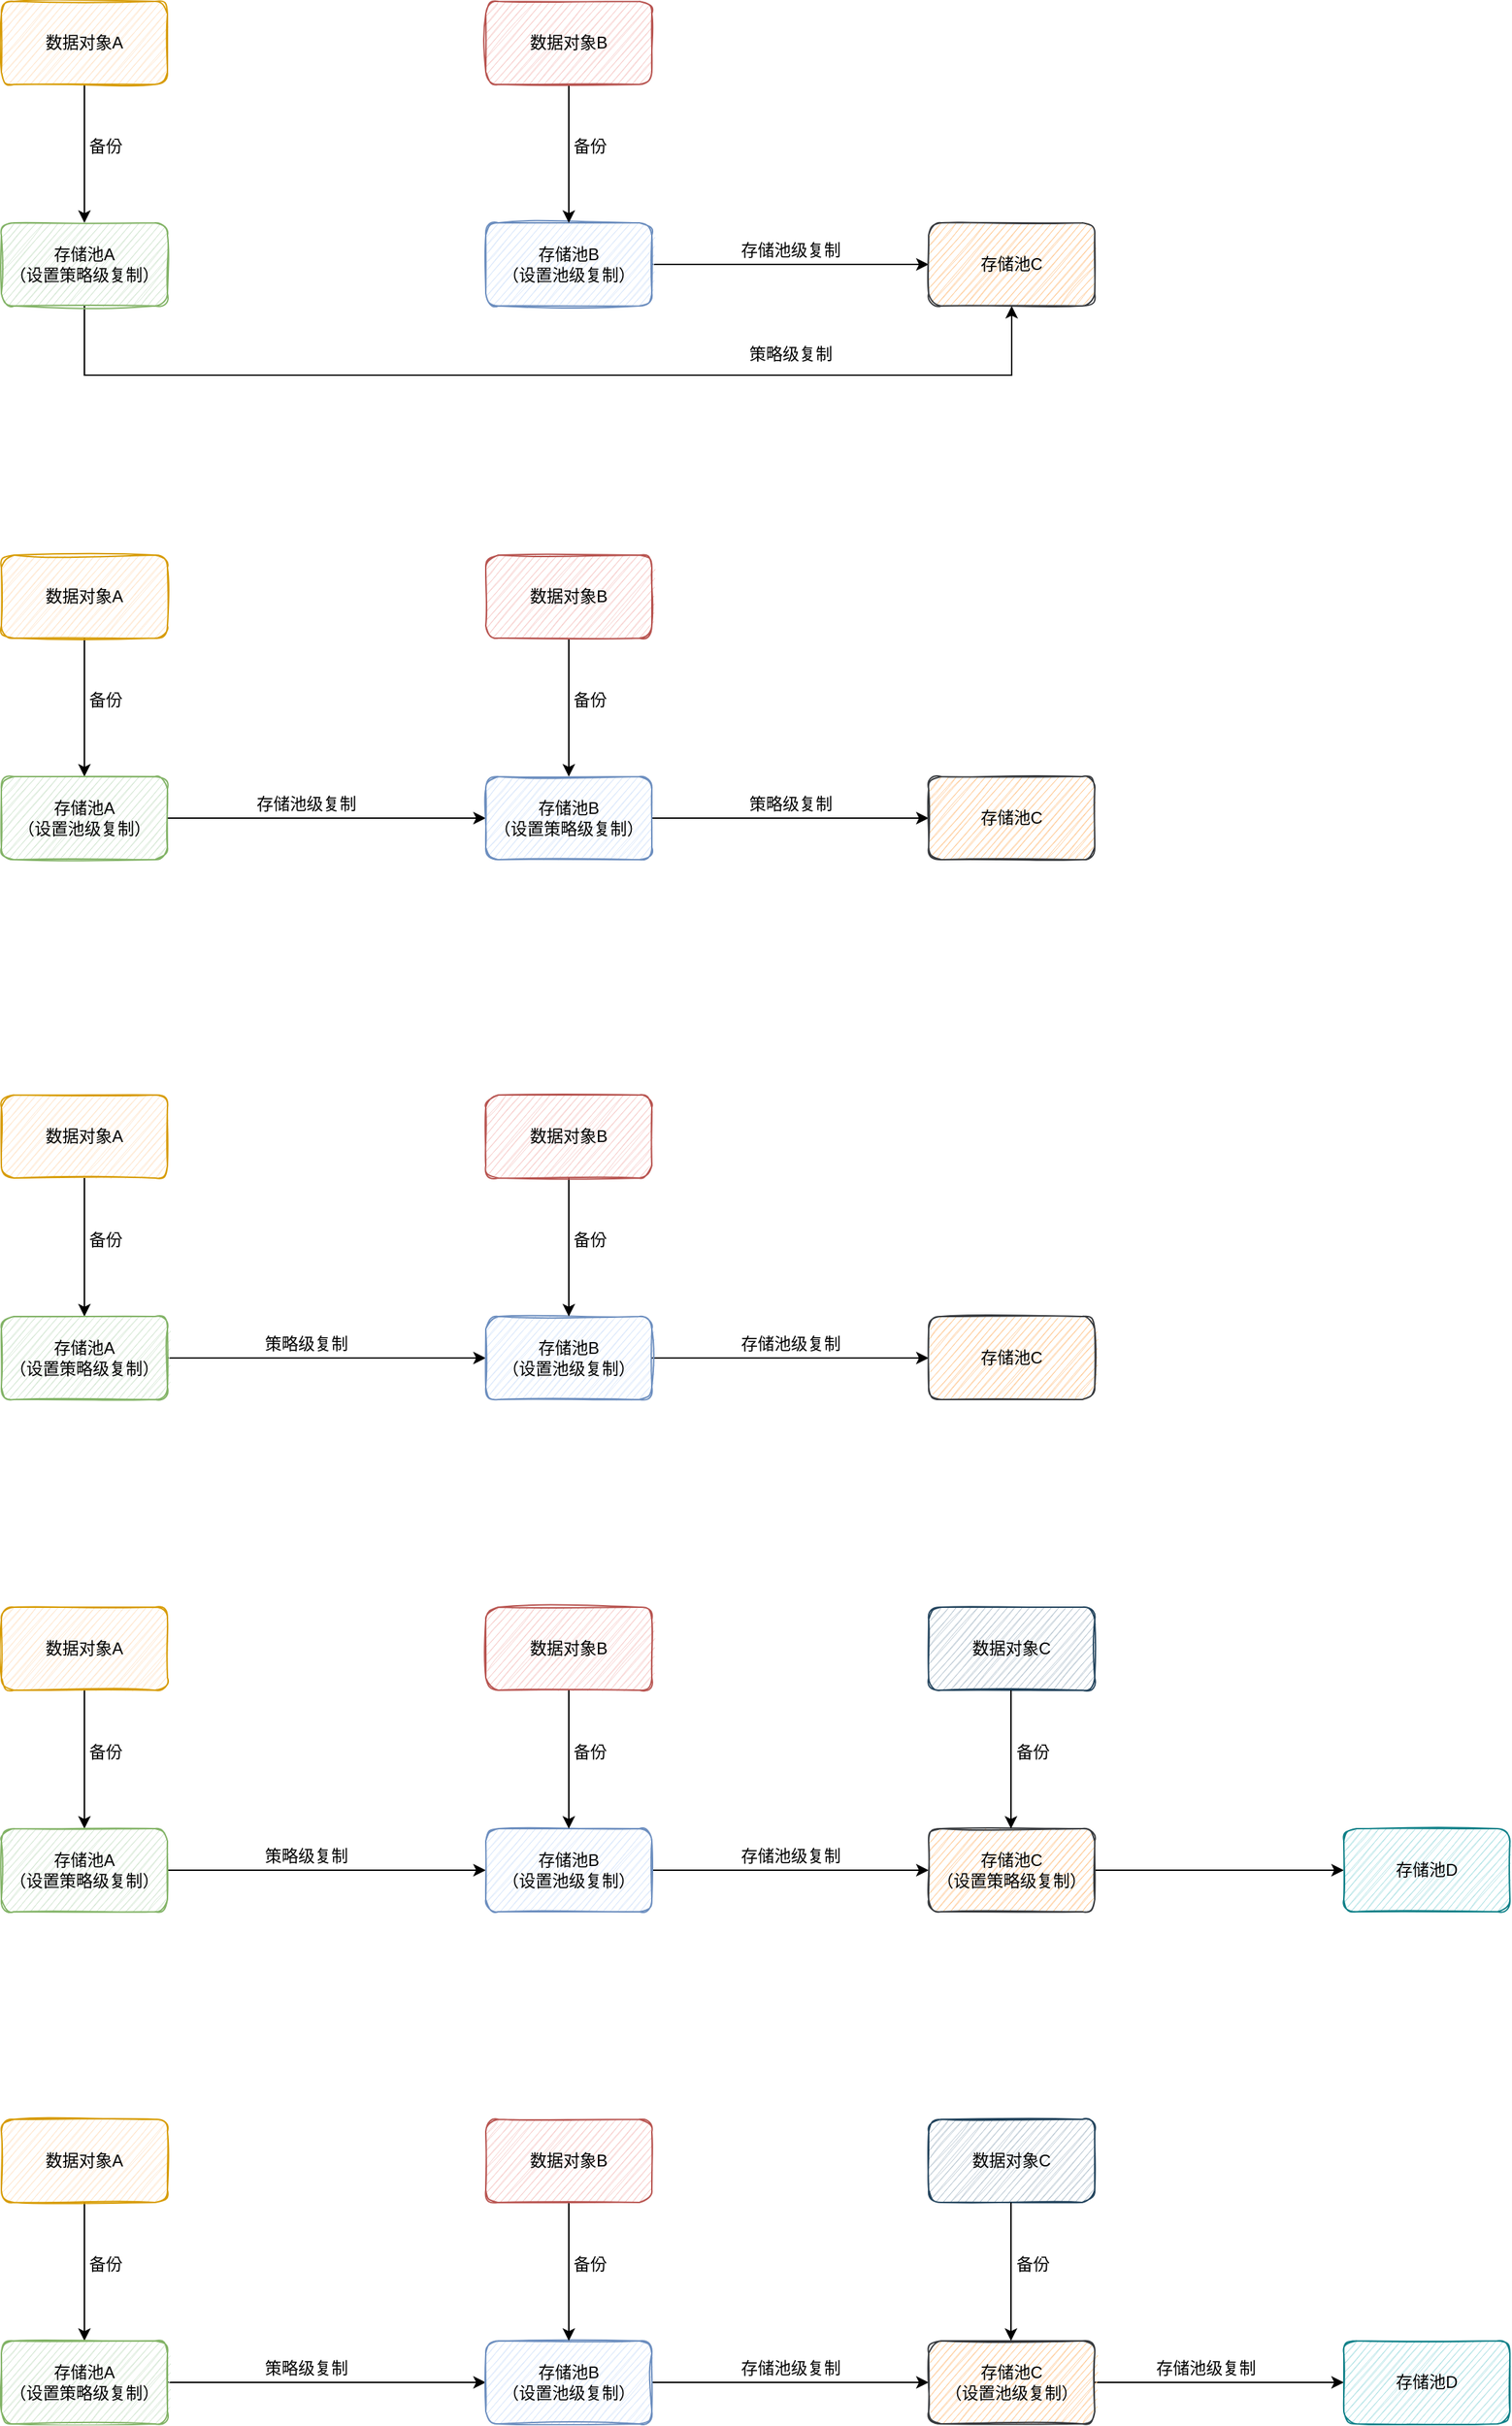 <mxfile version="20.2.2" type="github">
  <diagram id="WygUvt_7TBFnepqblgQ6" name="第 1 页">
    <mxGraphModel dx="1550" dy="2039" grid="1" gridSize="10" guides="1" tooltips="1" connect="1" arrows="1" fold="1" page="1" pageScale="1" pageWidth="827" pageHeight="1169" math="0" shadow="0">
      <root>
        <mxCell id="0" />
        <mxCell id="1" parent="0" />
        <mxCell id="NKLrm3bsePy-a2xdgCVw-3" value="" style="edgeStyle=orthogonalEdgeStyle;rounded=0;orthogonalLoop=1;jettySize=auto;html=1;" parent="1" source="NKLrm3bsePy-a2xdgCVw-1" target="NKLrm3bsePy-a2xdgCVw-2" edge="1">
          <mxGeometry relative="1" as="geometry" />
        </mxCell>
        <mxCell id="NKLrm3bsePy-a2xdgCVw-1" value="数据对象A" style="rounded=1;whiteSpace=wrap;html=1;fillColor=#ffe6cc;strokeColor=#d79b00;glass=0;sketch=1;" parent="1" vertex="1">
          <mxGeometry x="300" y="290" width="120" height="60" as="geometry" />
        </mxCell>
        <mxCell id="NKLrm3bsePy-a2xdgCVw-5" value="" style="edgeStyle=orthogonalEdgeStyle;rounded=0;orthogonalLoop=1;jettySize=auto;html=1;" parent="1" source="NKLrm3bsePy-a2xdgCVw-2" target="NKLrm3bsePy-a2xdgCVw-4" edge="1">
          <mxGeometry relative="1" as="geometry" />
        </mxCell>
        <mxCell id="NKLrm3bsePy-a2xdgCVw-2" value="存储池A&lt;br&gt;（设置策略级复制）" style="rounded=1;whiteSpace=wrap;html=1;fillColor=#d5e8d4;strokeColor=#82b366;glass=0;sketch=1;" parent="1" vertex="1">
          <mxGeometry x="300" y="450" width="120" height="60" as="geometry" />
        </mxCell>
        <mxCell id="NKLrm3bsePy-a2xdgCVw-12" value="" style="edgeStyle=orthogonalEdgeStyle;rounded=0;orthogonalLoop=1;jettySize=auto;html=1;" parent="1" source="NKLrm3bsePy-a2xdgCVw-4" target="NKLrm3bsePy-a2xdgCVw-11" edge="1">
          <mxGeometry relative="1" as="geometry" />
        </mxCell>
        <mxCell id="NKLrm3bsePy-a2xdgCVw-4" value="存储池B&lt;br&gt;（设置池级复制）" style="rounded=1;whiteSpace=wrap;html=1;fillColor=#dae8fc;strokeColor=#6c8ebf;glass=0;sketch=1;" parent="1" vertex="1">
          <mxGeometry x="650" y="450" width="120" height="60" as="geometry" />
        </mxCell>
        <mxCell id="NKLrm3bsePy-a2xdgCVw-6" value="策略级复制" style="text;html=1;align=center;verticalAlign=middle;resizable=0;points=[];autosize=1;strokeColor=none;fillColor=none;" parent="1" vertex="1">
          <mxGeometry x="480" y="455" width="80" height="30" as="geometry" />
        </mxCell>
        <mxCell id="NKLrm3bsePy-a2xdgCVw-8" value="" style="edgeStyle=orthogonalEdgeStyle;rounded=0;orthogonalLoop=1;jettySize=auto;html=1;" parent="1" source="NKLrm3bsePy-a2xdgCVw-7" target="NKLrm3bsePy-a2xdgCVw-4" edge="1">
          <mxGeometry relative="1" as="geometry" />
        </mxCell>
        <mxCell id="NKLrm3bsePy-a2xdgCVw-7" value="数据对象B" style="rounded=1;whiteSpace=wrap;html=1;fillColor=#f8cecc;strokeColor=#b85450;glass=0;sketch=1;" parent="1" vertex="1">
          <mxGeometry x="650" y="290" width="120" height="60" as="geometry" />
        </mxCell>
        <mxCell id="NKLrm3bsePy-a2xdgCVw-9" value="备份" style="text;html=1;align=center;verticalAlign=middle;resizable=0;points=[];autosize=1;strokeColor=none;fillColor=none;" parent="1" vertex="1">
          <mxGeometry x="350" y="380" width="50" height="30" as="geometry" />
        </mxCell>
        <mxCell id="NKLrm3bsePy-a2xdgCVw-10" value="备份" style="text;html=1;align=center;verticalAlign=middle;resizable=0;points=[];autosize=1;strokeColor=none;fillColor=none;" parent="1" vertex="1">
          <mxGeometry x="700" y="380" width="50" height="30" as="geometry" />
        </mxCell>
        <mxCell id="NKLrm3bsePy-a2xdgCVw-11" value="存储池C" style="rounded=1;whiteSpace=wrap;html=1;fillColor=#ffcc99;strokeColor=#36393d;glass=0;sketch=1;" parent="1" vertex="1">
          <mxGeometry x="970" y="450" width="120" height="60" as="geometry" />
        </mxCell>
        <mxCell id="NKLrm3bsePy-a2xdgCVw-13" value="存储池级复制" style="text;html=1;align=center;verticalAlign=middle;resizable=0;points=[];autosize=1;strokeColor=none;fillColor=none;" parent="1" vertex="1">
          <mxGeometry x="820" y="455" width="100" height="30" as="geometry" />
        </mxCell>
        <mxCell id="y6izujd-BnKyKJJSsD-p-2" value="" style="edgeStyle=orthogonalEdgeStyle;rounded=0;orthogonalLoop=1;jettySize=auto;html=1;" edge="1" parent="1" source="y6izujd-BnKyKJJSsD-p-3" target="y6izujd-BnKyKJJSsD-p-5">
          <mxGeometry relative="1" as="geometry" />
        </mxCell>
        <mxCell id="y6izujd-BnKyKJJSsD-p-3" value="数据对象A" style="rounded=1;whiteSpace=wrap;html=1;fillColor=#ffe6cc;strokeColor=#d79b00;glass=0;sketch=1;" vertex="1" parent="1">
          <mxGeometry x="300" y="660" width="120" height="60" as="geometry" />
        </mxCell>
        <mxCell id="y6izujd-BnKyKJJSsD-p-4" value="" style="edgeStyle=orthogonalEdgeStyle;rounded=0;orthogonalLoop=1;jettySize=auto;html=1;" edge="1" parent="1" source="y6izujd-BnKyKJJSsD-p-5" target="y6izujd-BnKyKJJSsD-p-7">
          <mxGeometry relative="1" as="geometry" />
        </mxCell>
        <mxCell id="y6izujd-BnKyKJJSsD-p-5" value="存储池A&lt;br&gt;（设置策略级复制）" style="rounded=1;whiteSpace=wrap;html=1;fillColor=#d5e8d4;strokeColor=#82b366;glass=0;sketch=1;" vertex="1" parent="1">
          <mxGeometry x="300" y="820" width="120" height="60" as="geometry" />
        </mxCell>
        <mxCell id="y6izujd-BnKyKJJSsD-p-6" value="" style="edgeStyle=orthogonalEdgeStyle;rounded=0;orthogonalLoop=1;jettySize=auto;html=1;" edge="1" parent="1" source="y6izujd-BnKyKJJSsD-p-7" target="y6izujd-BnKyKJJSsD-p-13">
          <mxGeometry relative="1" as="geometry" />
        </mxCell>
        <mxCell id="y6izujd-BnKyKJJSsD-p-7" value="存储池B&lt;br&gt;（设置池级复制）" style="rounded=1;whiteSpace=wrap;html=1;fillColor=#dae8fc;strokeColor=#6c8ebf;glass=0;sketch=1;" vertex="1" parent="1">
          <mxGeometry x="650" y="820" width="120" height="60" as="geometry" />
        </mxCell>
        <mxCell id="y6izujd-BnKyKJJSsD-p-8" value="策略级复制" style="text;html=1;align=center;verticalAlign=middle;resizable=0;points=[];autosize=1;strokeColor=none;fillColor=none;" vertex="1" parent="1">
          <mxGeometry x="480" y="825" width="80" height="30" as="geometry" />
        </mxCell>
        <mxCell id="y6izujd-BnKyKJJSsD-p-9" value="" style="edgeStyle=orthogonalEdgeStyle;rounded=0;orthogonalLoop=1;jettySize=auto;html=1;" edge="1" parent="1" source="y6izujd-BnKyKJJSsD-p-10" target="y6izujd-BnKyKJJSsD-p-7">
          <mxGeometry relative="1" as="geometry" />
        </mxCell>
        <mxCell id="y6izujd-BnKyKJJSsD-p-10" value="数据对象B" style="rounded=1;whiteSpace=wrap;html=1;fillColor=#f8cecc;strokeColor=#b85450;glass=0;sketch=1;" vertex="1" parent="1">
          <mxGeometry x="650" y="660" width="120" height="60" as="geometry" />
        </mxCell>
        <mxCell id="y6izujd-BnKyKJJSsD-p-11" value="备份" style="text;html=1;align=center;verticalAlign=middle;resizable=0;points=[];autosize=1;strokeColor=none;fillColor=none;" vertex="1" parent="1">
          <mxGeometry x="350" y="750" width="50" height="30" as="geometry" />
        </mxCell>
        <mxCell id="y6izujd-BnKyKJJSsD-p-12" value="备份" style="text;html=1;align=center;verticalAlign=middle;resizable=0;points=[];autosize=1;strokeColor=none;fillColor=none;" vertex="1" parent="1">
          <mxGeometry x="700" y="750" width="50" height="30" as="geometry" />
        </mxCell>
        <mxCell id="y6izujd-BnKyKJJSsD-p-16" value="" style="edgeStyle=orthogonalEdgeStyle;rounded=0;orthogonalLoop=1;jettySize=auto;html=1;" edge="1" parent="1" source="y6izujd-BnKyKJJSsD-p-13" target="y6izujd-BnKyKJJSsD-p-15">
          <mxGeometry relative="1" as="geometry" />
        </mxCell>
        <mxCell id="y6izujd-BnKyKJJSsD-p-13" value="存储池C&lt;br&gt;（设置策略级复制）" style="rounded=1;whiteSpace=wrap;html=1;fillColor=#ffcc99;strokeColor=#36393d;glass=0;sketch=1;" vertex="1" parent="1">
          <mxGeometry x="970" y="820" width="120" height="60" as="geometry" />
        </mxCell>
        <mxCell id="y6izujd-BnKyKJJSsD-p-14" value="存储池级复制" style="text;html=1;align=center;verticalAlign=middle;resizable=0;points=[];autosize=1;strokeColor=none;fillColor=none;" vertex="1" parent="1">
          <mxGeometry x="820" y="825" width="100" height="30" as="geometry" />
        </mxCell>
        <mxCell id="y6izujd-BnKyKJJSsD-p-15" value="存储池D" style="rounded=1;whiteSpace=wrap;html=1;fillColor=#b0e3e6;strokeColor=#0e8088;glass=0;sketch=1;" vertex="1" parent="1">
          <mxGeometry x="1270" y="820" width="120" height="60" as="geometry" />
        </mxCell>
        <mxCell id="y6izujd-BnKyKJJSsD-p-17" value="" style="edgeStyle=orthogonalEdgeStyle;rounded=0;orthogonalLoop=1;jettySize=auto;html=1;" edge="1" parent="1" source="y6izujd-BnKyKJJSsD-p-18" target="y6izujd-BnKyKJJSsD-p-20">
          <mxGeometry relative="1" as="geometry" />
        </mxCell>
        <mxCell id="y6izujd-BnKyKJJSsD-p-18" value="数据对象A" style="rounded=1;whiteSpace=wrap;html=1;fillColor=#ffe6cc;strokeColor=#d79b00;glass=0;sketch=1;" vertex="1" parent="1">
          <mxGeometry x="300" y="1030" width="120" height="60" as="geometry" />
        </mxCell>
        <mxCell id="y6izujd-BnKyKJJSsD-p-19" value="" style="edgeStyle=orthogonalEdgeStyle;rounded=0;orthogonalLoop=1;jettySize=auto;html=1;" edge="1" parent="1" source="y6izujd-BnKyKJJSsD-p-20" target="y6izujd-BnKyKJJSsD-p-22">
          <mxGeometry relative="1" as="geometry" />
        </mxCell>
        <mxCell id="y6izujd-BnKyKJJSsD-p-20" value="存储池A&lt;br&gt;（设置策略级复制）" style="rounded=1;whiteSpace=wrap;html=1;fillColor=#d5e8d4;strokeColor=#82b366;glass=0;sketch=1;" vertex="1" parent="1">
          <mxGeometry x="300" y="1190" width="120" height="60" as="geometry" />
        </mxCell>
        <mxCell id="y6izujd-BnKyKJJSsD-p-21" value="" style="edgeStyle=orthogonalEdgeStyle;rounded=0;orthogonalLoop=1;jettySize=auto;html=1;" edge="1" parent="1" source="y6izujd-BnKyKJJSsD-p-22" target="y6izujd-BnKyKJJSsD-p-29">
          <mxGeometry relative="1" as="geometry" />
        </mxCell>
        <mxCell id="y6izujd-BnKyKJJSsD-p-22" value="存储池B&lt;br&gt;（设置池级复制）" style="rounded=1;whiteSpace=wrap;html=1;fillColor=#dae8fc;strokeColor=#6c8ebf;glass=0;sketch=1;" vertex="1" parent="1">
          <mxGeometry x="650" y="1190" width="120" height="60" as="geometry" />
        </mxCell>
        <mxCell id="y6izujd-BnKyKJJSsD-p-23" value="策略级复制" style="text;html=1;align=center;verticalAlign=middle;resizable=0;points=[];autosize=1;strokeColor=none;fillColor=none;" vertex="1" parent="1">
          <mxGeometry x="480" y="1195" width="80" height="30" as="geometry" />
        </mxCell>
        <mxCell id="y6izujd-BnKyKJJSsD-p-24" value="" style="edgeStyle=orthogonalEdgeStyle;rounded=0;orthogonalLoop=1;jettySize=auto;html=1;" edge="1" parent="1" source="y6izujd-BnKyKJJSsD-p-25" target="y6izujd-BnKyKJJSsD-p-22">
          <mxGeometry relative="1" as="geometry" />
        </mxCell>
        <mxCell id="y6izujd-BnKyKJJSsD-p-25" value="数据对象B" style="rounded=1;whiteSpace=wrap;html=1;fillColor=#f8cecc;strokeColor=#b85450;glass=0;sketch=1;" vertex="1" parent="1">
          <mxGeometry x="650" y="1030" width="120" height="60" as="geometry" />
        </mxCell>
        <mxCell id="y6izujd-BnKyKJJSsD-p-26" value="备份" style="text;html=1;align=center;verticalAlign=middle;resizable=0;points=[];autosize=1;strokeColor=none;fillColor=none;" vertex="1" parent="1">
          <mxGeometry x="350" y="1120" width="50" height="30" as="geometry" />
        </mxCell>
        <mxCell id="y6izujd-BnKyKJJSsD-p-27" value="备份" style="text;html=1;align=center;verticalAlign=middle;resizable=0;points=[];autosize=1;strokeColor=none;fillColor=none;" vertex="1" parent="1">
          <mxGeometry x="700" y="1120" width="50" height="30" as="geometry" />
        </mxCell>
        <mxCell id="y6izujd-BnKyKJJSsD-p-28" value="" style="edgeStyle=orthogonalEdgeStyle;rounded=0;orthogonalLoop=1;jettySize=auto;html=1;" edge="1" parent="1" source="y6izujd-BnKyKJJSsD-p-29" target="y6izujd-BnKyKJJSsD-p-31">
          <mxGeometry relative="1" as="geometry" />
        </mxCell>
        <mxCell id="y6izujd-BnKyKJJSsD-p-29" value="存储池C&lt;br&gt;（设置池级复制）" style="rounded=1;whiteSpace=wrap;html=1;fillColor=#ffcc99;strokeColor=#36393d;glass=0;sketch=1;" vertex="1" parent="1">
          <mxGeometry x="970" y="1190" width="120" height="60" as="geometry" />
        </mxCell>
        <mxCell id="y6izujd-BnKyKJJSsD-p-30" value="存储池级复制" style="text;html=1;align=center;verticalAlign=middle;resizable=0;points=[];autosize=1;strokeColor=none;fillColor=none;" vertex="1" parent="1">
          <mxGeometry x="820" y="1195" width="100" height="30" as="geometry" />
        </mxCell>
        <mxCell id="y6izujd-BnKyKJJSsD-p-31" value="存储池D" style="rounded=1;whiteSpace=wrap;html=1;fillColor=#b0e3e6;strokeColor=#0e8088;glass=0;sketch=1;" vertex="1" parent="1">
          <mxGeometry x="1270" y="1190" width="120" height="60" as="geometry" />
        </mxCell>
        <mxCell id="y6izujd-BnKyKJJSsD-p-32" value="存储池级复制" style="text;html=1;align=center;verticalAlign=middle;resizable=0;points=[];autosize=1;strokeColor=none;fillColor=none;" vertex="1" parent="1">
          <mxGeometry x="1120" y="1195" width="100" height="30" as="geometry" />
        </mxCell>
        <mxCell id="y6izujd-BnKyKJJSsD-p-33" value="" style="edgeStyle=orthogonalEdgeStyle;rounded=0;orthogonalLoop=1;jettySize=auto;html=1;" edge="1" parent="1" source="y6izujd-BnKyKJJSsD-p-34" target="y6izujd-BnKyKJJSsD-p-36">
          <mxGeometry relative="1" as="geometry" />
        </mxCell>
        <mxCell id="y6izujd-BnKyKJJSsD-p-34" value="数据对象A" style="rounded=1;whiteSpace=wrap;html=1;fillColor=#ffe6cc;strokeColor=#d79b00;glass=0;sketch=1;" vertex="1" parent="1">
          <mxGeometry x="300" y="-500" width="120" height="60" as="geometry" />
        </mxCell>
        <mxCell id="y6izujd-BnKyKJJSsD-p-35" value="" style="edgeStyle=orthogonalEdgeStyle;rounded=0;orthogonalLoop=1;jettySize=auto;html=1;entryX=0.5;entryY=1;entryDx=0;entryDy=0;" edge="1" parent="1" source="y6izujd-BnKyKJJSsD-p-36" target="y6izujd-BnKyKJJSsD-p-44">
          <mxGeometry relative="1" as="geometry">
            <mxPoint x="1050" y="-160" as="targetPoint" />
            <Array as="points">
              <mxPoint x="360" y="-230" />
              <mxPoint x="1030" y="-230" />
            </Array>
          </mxGeometry>
        </mxCell>
        <mxCell id="y6izujd-BnKyKJJSsD-p-36" value="存储池A&lt;br&gt;（设置策略级复制）" style="rounded=1;whiteSpace=wrap;html=1;fillColor=#d5e8d4;strokeColor=#82b366;glass=0;sketch=1;" vertex="1" parent="1">
          <mxGeometry x="300" y="-340" width="120" height="60" as="geometry" />
        </mxCell>
        <mxCell id="y6izujd-BnKyKJJSsD-p-37" value="" style="edgeStyle=orthogonalEdgeStyle;rounded=0;orthogonalLoop=1;jettySize=auto;html=1;" edge="1" parent="1" source="y6izujd-BnKyKJJSsD-p-38" target="y6izujd-BnKyKJJSsD-p-44">
          <mxGeometry relative="1" as="geometry" />
        </mxCell>
        <mxCell id="y6izujd-BnKyKJJSsD-p-38" value="存储池B&lt;br&gt;（设置池级复制）" style="rounded=1;whiteSpace=wrap;html=1;fillColor=#dae8fc;strokeColor=#6c8ebf;glass=0;sketch=1;" vertex="1" parent="1">
          <mxGeometry x="650" y="-340" width="120" height="60" as="geometry" />
        </mxCell>
        <mxCell id="y6izujd-BnKyKJJSsD-p-39" value="策略级复制" style="text;html=1;align=center;verticalAlign=middle;resizable=0;points=[];autosize=1;strokeColor=none;fillColor=none;" vertex="1" parent="1">
          <mxGeometry x="830" y="-260" width="80" height="30" as="geometry" />
        </mxCell>
        <mxCell id="y6izujd-BnKyKJJSsD-p-40" value="" style="edgeStyle=orthogonalEdgeStyle;rounded=0;orthogonalLoop=1;jettySize=auto;html=1;" edge="1" parent="1" source="y6izujd-BnKyKJJSsD-p-41" target="y6izujd-BnKyKJJSsD-p-38">
          <mxGeometry relative="1" as="geometry" />
        </mxCell>
        <mxCell id="y6izujd-BnKyKJJSsD-p-41" value="数据对象B" style="rounded=1;whiteSpace=wrap;html=1;fillColor=#f8cecc;strokeColor=#b85450;glass=0;sketch=1;" vertex="1" parent="1">
          <mxGeometry x="650" y="-500" width="120" height="60" as="geometry" />
        </mxCell>
        <mxCell id="y6izujd-BnKyKJJSsD-p-42" value="备份" style="text;html=1;align=center;verticalAlign=middle;resizable=0;points=[];autosize=1;strokeColor=none;fillColor=none;" vertex="1" parent="1">
          <mxGeometry x="350" y="-410" width="50" height="30" as="geometry" />
        </mxCell>
        <mxCell id="y6izujd-BnKyKJJSsD-p-43" value="备份" style="text;html=1;align=center;verticalAlign=middle;resizable=0;points=[];autosize=1;strokeColor=none;fillColor=none;" vertex="1" parent="1">
          <mxGeometry x="700" y="-410" width="50" height="30" as="geometry" />
        </mxCell>
        <mxCell id="y6izujd-BnKyKJJSsD-p-44" value="存储池C" style="rounded=1;whiteSpace=wrap;html=1;fillColor=#ffcc99;strokeColor=#36393d;glass=0;sketch=1;" vertex="1" parent="1">
          <mxGeometry x="970" y="-340" width="120" height="60" as="geometry" />
        </mxCell>
        <mxCell id="y6izujd-BnKyKJJSsD-p-45" value="存储池级复制" style="text;html=1;align=center;verticalAlign=middle;resizable=0;points=[];autosize=1;strokeColor=none;fillColor=none;" vertex="1" parent="1">
          <mxGeometry x="820" y="-335" width="100" height="30" as="geometry" />
        </mxCell>
        <mxCell id="y6izujd-BnKyKJJSsD-p-59" value="" style="edgeStyle=orthogonalEdgeStyle;rounded=0;orthogonalLoop=1;jettySize=auto;html=1;" edge="1" parent="1" source="y6izujd-BnKyKJJSsD-p-60" target="y6izujd-BnKyKJJSsD-p-62">
          <mxGeometry relative="1" as="geometry" />
        </mxCell>
        <mxCell id="y6izujd-BnKyKJJSsD-p-60" value="数据对象A" style="rounded=1;whiteSpace=wrap;html=1;fillColor=#ffe6cc;strokeColor=#d79b00;glass=0;sketch=1;" vertex="1" parent="1">
          <mxGeometry x="300" y="-100" width="120" height="60" as="geometry" />
        </mxCell>
        <mxCell id="y6izujd-BnKyKJJSsD-p-61" value="" style="edgeStyle=orthogonalEdgeStyle;rounded=0;orthogonalLoop=1;jettySize=auto;html=1;" edge="1" parent="1" source="y6izujd-BnKyKJJSsD-p-62" target="y6izujd-BnKyKJJSsD-p-64">
          <mxGeometry relative="1" as="geometry" />
        </mxCell>
        <mxCell id="y6izujd-BnKyKJJSsD-p-62" value="存储池A&lt;br&gt;（设置池级复制）" style="rounded=1;whiteSpace=wrap;html=1;fillColor=#d5e8d4;strokeColor=#82b366;glass=0;sketch=1;" vertex="1" parent="1">
          <mxGeometry x="300" y="60" width="120" height="60" as="geometry" />
        </mxCell>
        <mxCell id="y6izujd-BnKyKJJSsD-p-63" value="" style="edgeStyle=orthogonalEdgeStyle;rounded=0;orthogonalLoop=1;jettySize=auto;html=1;" edge="1" parent="1" source="y6izujd-BnKyKJJSsD-p-64" target="y6izujd-BnKyKJJSsD-p-70">
          <mxGeometry relative="1" as="geometry" />
        </mxCell>
        <mxCell id="y6izujd-BnKyKJJSsD-p-64" value="存储池B&lt;br&gt;（设置策略级复制）" style="rounded=1;whiteSpace=wrap;html=1;fillColor=#dae8fc;strokeColor=#6c8ebf;glass=0;sketch=1;" vertex="1" parent="1">
          <mxGeometry x="650" y="60" width="120" height="60" as="geometry" />
        </mxCell>
        <mxCell id="y6izujd-BnKyKJJSsD-p-65" value="存储池级复制" style="text;html=1;align=center;verticalAlign=middle;resizable=0;points=[];autosize=1;strokeColor=none;fillColor=none;" vertex="1" parent="1">
          <mxGeometry x="470" y="65" width="100" height="30" as="geometry" />
        </mxCell>
        <mxCell id="y6izujd-BnKyKJJSsD-p-66" value="" style="edgeStyle=orthogonalEdgeStyle;rounded=0;orthogonalLoop=1;jettySize=auto;html=1;" edge="1" parent="1" source="y6izujd-BnKyKJJSsD-p-67" target="y6izujd-BnKyKJJSsD-p-64">
          <mxGeometry relative="1" as="geometry" />
        </mxCell>
        <mxCell id="y6izujd-BnKyKJJSsD-p-67" value="数据对象B" style="rounded=1;whiteSpace=wrap;html=1;fillColor=#f8cecc;strokeColor=#b85450;glass=0;sketch=1;" vertex="1" parent="1">
          <mxGeometry x="650" y="-100" width="120" height="60" as="geometry" />
        </mxCell>
        <mxCell id="y6izujd-BnKyKJJSsD-p-68" value="备份" style="text;html=1;align=center;verticalAlign=middle;resizable=0;points=[];autosize=1;strokeColor=none;fillColor=none;" vertex="1" parent="1">
          <mxGeometry x="350" y="-10" width="50" height="30" as="geometry" />
        </mxCell>
        <mxCell id="y6izujd-BnKyKJJSsD-p-69" value="备份" style="text;html=1;align=center;verticalAlign=middle;resizable=0;points=[];autosize=1;strokeColor=none;fillColor=none;" vertex="1" parent="1">
          <mxGeometry x="700" y="-10" width="50" height="30" as="geometry" />
        </mxCell>
        <mxCell id="y6izujd-BnKyKJJSsD-p-70" value="存储池C" style="rounded=1;whiteSpace=wrap;html=1;fillColor=#ffcc99;strokeColor=#36393d;glass=0;sketch=1;" vertex="1" parent="1">
          <mxGeometry x="970" y="60" width="120" height="60" as="geometry" />
        </mxCell>
        <mxCell id="y6izujd-BnKyKJJSsD-p-71" value="策略级复制" style="text;html=1;align=center;verticalAlign=middle;resizable=0;points=[];autosize=1;strokeColor=none;fillColor=none;" vertex="1" parent="1">
          <mxGeometry x="830" y="65" width="80" height="30" as="geometry" />
        </mxCell>
        <mxCell id="y6izujd-BnKyKJJSsD-p-72" value="数据对象C" style="rounded=1;whiteSpace=wrap;html=1;fillColor=#bac8d3;strokeColor=#23445d;glass=0;sketch=1;" vertex="1" parent="1">
          <mxGeometry x="970" y="660" width="120" height="60" as="geometry" />
        </mxCell>
        <mxCell id="y6izujd-BnKyKJJSsD-p-76" value="" style="edgeStyle=orthogonalEdgeStyle;rounded=0;orthogonalLoop=1;jettySize=auto;html=1;" edge="1" parent="1">
          <mxGeometry relative="1" as="geometry">
            <mxPoint x="1029.5" y="720" as="sourcePoint" />
            <mxPoint x="1029.5" y="820" as="targetPoint" />
          </mxGeometry>
        </mxCell>
        <mxCell id="y6izujd-BnKyKJJSsD-p-77" value="备份" style="text;html=1;align=center;verticalAlign=middle;resizable=0;points=[];autosize=1;strokeColor=none;fillColor=none;" vertex="1" parent="1">
          <mxGeometry x="1020" y="750" width="50" height="30" as="geometry" />
        </mxCell>
        <mxCell id="y6izujd-BnKyKJJSsD-p-78" value="数据对象C" style="rounded=1;whiteSpace=wrap;html=1;fillColor=#bac8d3;strokeColor=#23445d;glass=0;sketch=1;" vertex="1" parent="1">
          <mxGeometry x="970" y="1030" width="120" height="60" as="geometry" />
        </mxCell>
        <mxCell id="y6izujd-BnKyKJJSsD-p-79" value="" style="edgeStyle=orthogonalEdgeStyle;rounded=0;orthogonalLoop=1;jettySize=auto;html=1;" edge="1" parent="1">
          <mxGeometry relative="1" as="geometry">
            <mxPoint x="1029.5" y="1090" as="sourcePoint" />
            <mxPoint x="1029.5" y="1190" as="targetPoint" />
          </mxGeometry>
        </mxCell>
        <mxCell id="y6izujd-BnKyKJJSsD-p-80" value="备份" style="text;html=1;align=center;verticalAlign=middle;resizable=0;points=[];autosize=1;strokeColor=none;fillColor=none;" vertex="1" parent="1">
          <mxGeometry x="1020" y="1120" width="50" height="30" as="geometry" />
        </mxCell>
      </root>
    </mxGraphModel>
  </diagram>
</mxfile>
